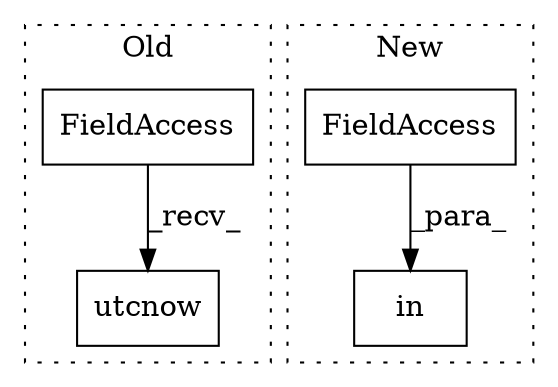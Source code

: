 digraph G {
subgraph cluster0 {
1 [label="utcnow" a="32" s="3344" l="8" shape="box"];
3 [label="FieldAccess" a="22" s="3322" l="13" shape="box"];
label = "Old";
style="dotted";
}
subgraph cluster1 {
2 [label="in" a="105" s="4746" l="39" shape="box"];
4 [label="FieldAccess" a="22" s="4746" l="11" shape="box"];
label = "New";
style="dotted";
}
3 -> 1 [label="_recv_"];
4 -> 2 [label="_para_"];
}